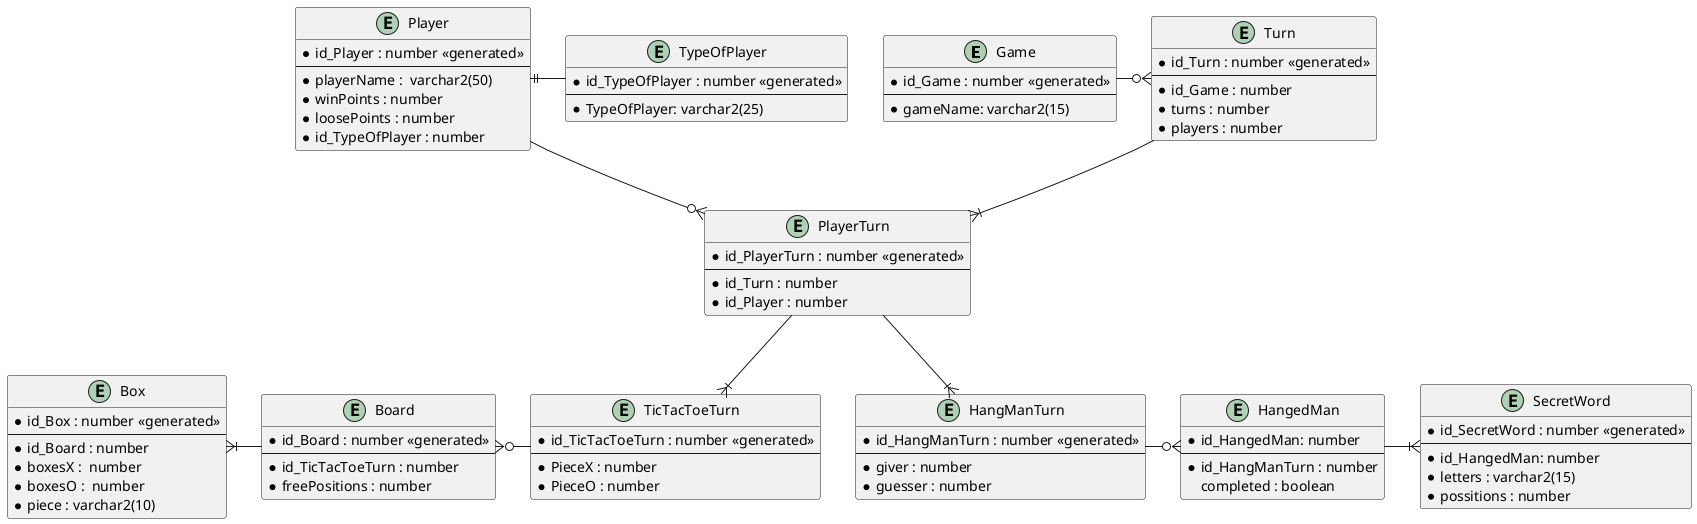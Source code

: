 @startuml VocabularyLogicModelMain

entity Game
{
    * id_Game : number <<generated>>
    --
    * gameName: varchar2(15)
}
entity Turn
{
    * id_Turn : number <<generated>>
    --
    * id_Game : number
    * turns : number
    * players : number
}
entity PlayerTurn
{
    * id_PlayerTurn : number <<generated>>
    --
    * id_Turn : number
    * id_Player : number
}

entity Player
{
    * id_Player : number <<generated>>
    --
    * playerName :  varchar2(50)
    * winPoints : number
    * loosePoints : number
    * id_TypeOfPlayer : number
}

entity TypeOfPlayer
{
    * id_TypeOfPlayer : number <<generated>>
    --
    * TypeOfPlayer: varchar2(25)
}

TypeOfPlayer -left-|| Player
Player --o{ PlayerTurn
Game -right-o{ Turn
    
Turn --|{ PlayerTurn

/' Tic Tac Toe'/ 
entity TicTacToeTurn {
    * id_TicTacToeTurn : number <<generated>>
    --
    * PieceX : number
    * PieceO : number
}
entity Board {
    * id_Board : number <<generated>>
    --
    * id_TicTacToeTurn : number
    * freePositions : number
}
entity Box{
    * id_Box : number <<generated>>
    --
    * id_Board : number 
    * boxesX :  number
    * boxesO :  number
    * piece : varchar2(10)
}

/' HangMan'/
entity HangManTurn
{
    * id_HangManTurn : number <<generated>>
    --
    * giver : number
    * guesser : number
}
entity HangedMan
{
    * id_HangedMan: number
    --
    * id_HangManTurn : number
     completed : boolean
}
entity SecretWord
{
    * id_SecretWord : number <<generated>>
    --
    * id_HangedMan: number
    * letters : varchar2(15)
    * possitions : number
}

PlayerTurn --|{ TicTacToeTurn
PlayerTurn --|{ HangManTurn

TicTacToeTurn -left-o{ Board
Board -left-|{ Box

HangManTurn -right-o{  HangedMan
HangedMan -right-|{ SecretWord
@enduml
